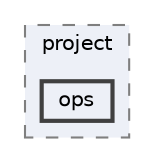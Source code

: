 digraph "doc/src/contents/project/ops"
{
 // LATEX_PDF_SIZE
  bgcolor="transparent";
  edge [fontname=Helvetica,fontsize=10,labelfontname=Helvetica,labelfontsize=10];
  node [fontname=Helvetica,fontsize=10,shape=box,height=0.2,width=0.4];
  compound=true
  subgraph clusterdir_a748bd10570192ad439f91b31ab4c732 {
    graph [ bgcolor="#edf0f7", pencolor="grey50", label="project", fontname=Helvetica,fontsize=10 style="filled,dashed", URL="dir_a748bd10570192ad439f91b31ab4c732.html",tooltip=""]
  dir_5c2e0e9ab07d750154305bd07fd31ac3 [label="ops", fillcolor="#edf0f7", color="grey25", style="filled,bold", URL="dir_5c2e0e9ab07d750154305bd07fd31ac3.html",tooltip=""];
  }
}
